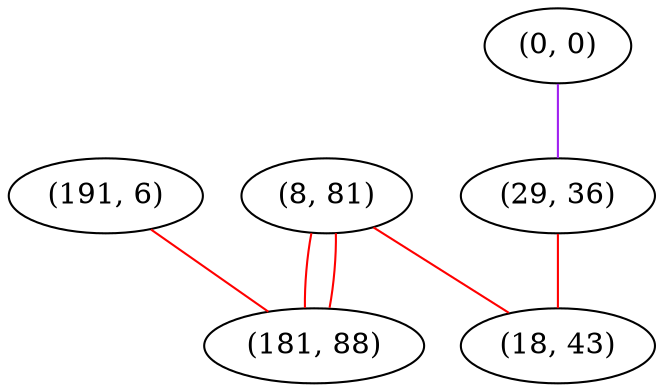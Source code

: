 graph "" {
"(191, 6)";
"(0, 0)";
"(8, 81)";
"(29, 36)";
"(18, 43)";
"(181, 88)";
"(191, 6)" -- "(181, 88)"  [color=red, key=0, weight=1];
"(0, 0)" -- "(29, 36)"  [color=purple, key=0, weight=4];
"(8, 81)" -- "(18, 43)"  [color=red, key=0, weight=1];
"(8, 81)" -- "(181, 88)"  [color=red, key=0, weight=1];
"(8, 81)" -- "(181, 88)"  [color=red, key=1, weight=1];
"(29, 36)" -- "(18, 43)"  [color=red, key=0, weight=1];
}
